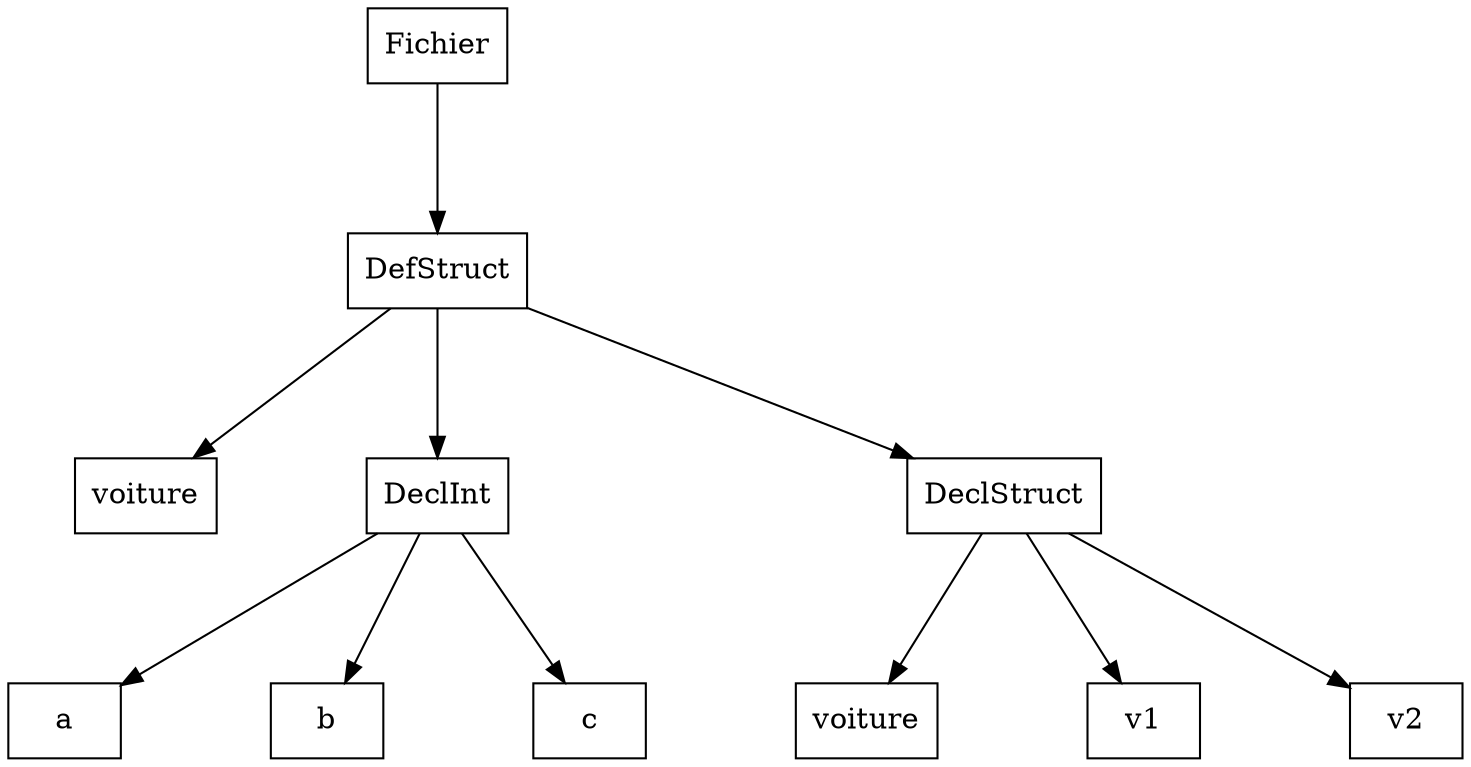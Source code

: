 digraph "ast"{

	nodesep=1;
	ranksep=1;

	N0 [label="Fichier", shape="box"];
	N1 [label="DefStruct", shape="box"];
	N2 [label="voiture", shape="box"];
	N3 [label="DeclInt", shape="box"];
	N4 [label="a", shape="box"];
	N5 [label="b", shape="box"];
	N6 [label="c", shape="box"];
	N7 [label="DeclStruct", shape="box"];
	N8 [label="voiture", shape="box"];
	N9 [label="v1", shape="box"];
	N10 [label="v2", shape="box"];

	N1 -> N2; 
	N3 -> N4; 
	N3 -> N5; 
	N3 -> N6; 
	N1 -> N3; 
	N7 -> N8; 
	N7 -> N9; 
	N7 -> N10; 
	N1 -> N7; 
	N0 -> N1; 
}
